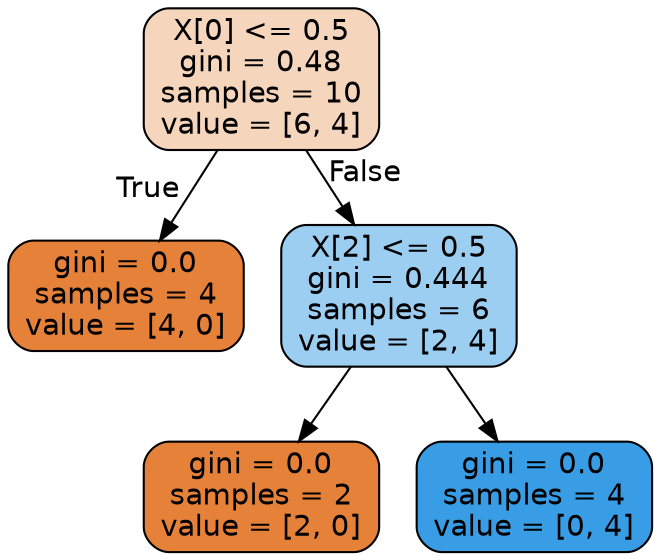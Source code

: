 digraph Tree {
node [shape=box, style="filled, rounded", color="black", fontname="helvetica"] ;
edge [fontname="helvetica"] ;
0 [label="X[0] <= 0.5\ngini = 0.48\nsamples = 10\nvalue = [6, 4]", fillcolor="#f6d5bd"] ;
1 [label="gini = 0.0\nsamples = 4\nvalue = [4, 0]", fillcolor="#e58139"] ;
0 -> 1 [labeldistance=2.5, labelangle=45, headlabel="True"] ;
2 [label="X[2] <= 0.5\ngini = 0.444\nsamples = 6\nvalue = [2, 4]", fillcolor="#9ccef2"] ;
0 -> 2 [labeldistance=2.5, labelangle=-45, headlabel="False"] ;
3 [label="gini = 0.0\nsamples = 2\nvalue = [2, 0]", fillcolor="#e58139"] ;
2 -> 3 ;
4 [label="gini = 0.0\nsamples = 4\nvalue = [0, 4]", fillcolor="#399de5"] ;
2 -> 4 ;
}